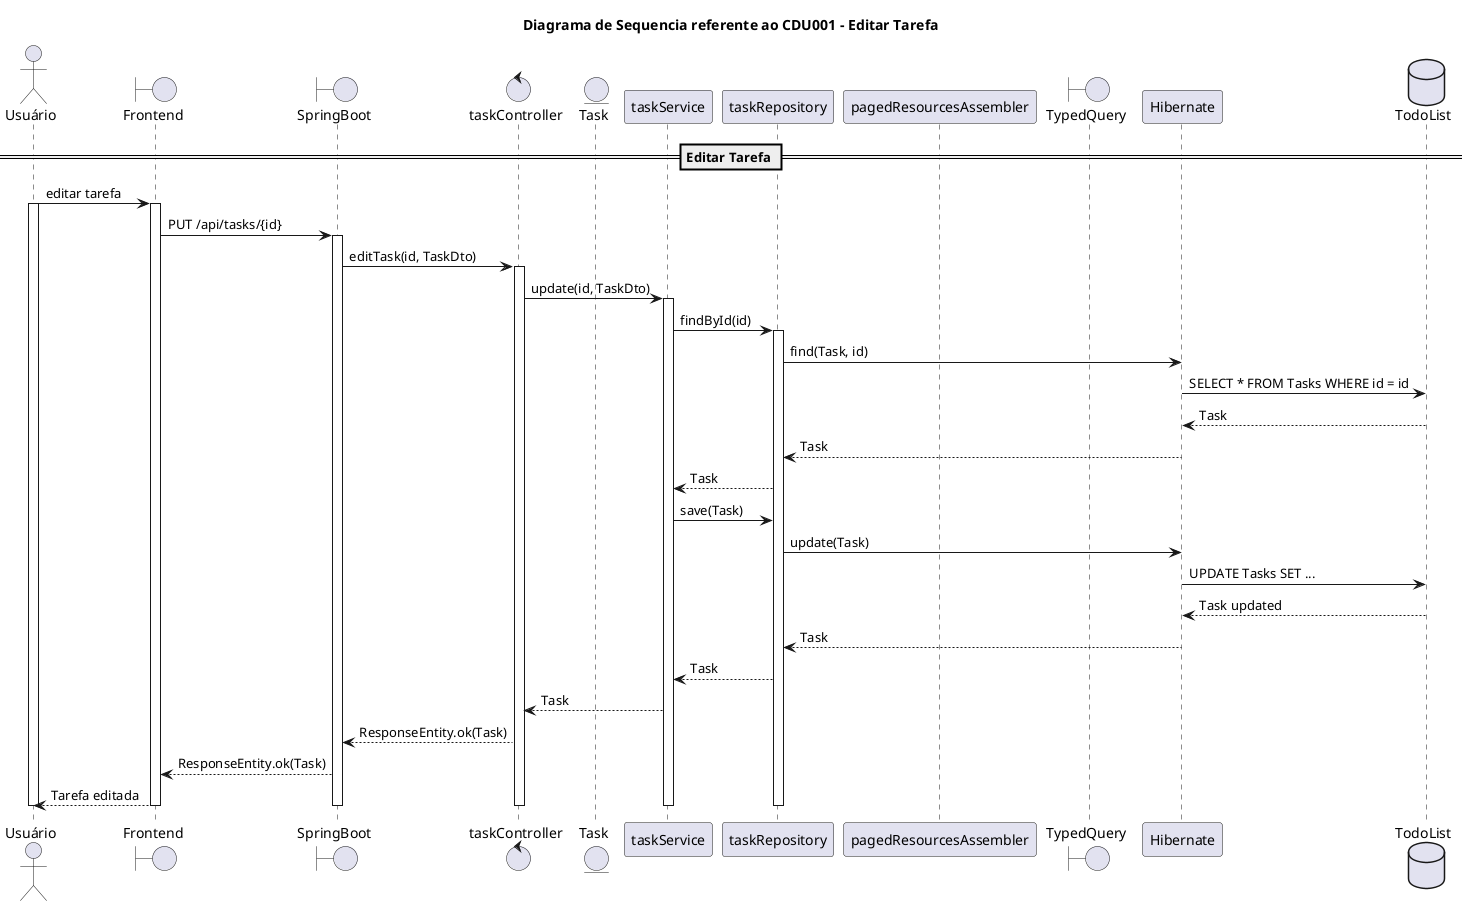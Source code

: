 @startuml
title Diagrama de Sequencia referente ao CDU001 - Editar Tarefa
actor Usuário
boundary Frontend
boundary SpringBoot
control taskController
entity Task
participant taskService
participant taskRepository
participant pagedResourcesAssembler
boundary TypedQuery
participant Hibernate
database TodoList

== Editar Tarefa ==
Usuário -> Frontend: editar tarefa
activate Usuário
activate Frontend
Frontend -> SpringBoot: PUT /api/tasks/{id}
activate SpringBoot
SpringBoot -> taskController: editTask(id, TaskDto)
activate taskController
taskController -> taskService: update(id, TaskDto)
activate taskService
taskService -> taskRepository: findById(id)
activate taskRepository
taskRepository -> Hibernate: find(Task, id)
Hibernate -> TodoList: SELECT * FROM Tasks WHERE id = id
TodoList --> Hibernate: Task
Hibernate --> taskRepository: Task
taskRepository --> taskService: Task
taskService -> taskRepository: save(Task)
taskRepository -> Hibernate: update(Task)
Hibernate -> TodoList: UPDATE Tasks SET ...
TodoList --> Hibernate: Task updated
Hibernate --> taskRepository: Task
taskRepository --> taskService: Task
taskService --> taskController: Task
taskController --> SpringBoot: ResponseEntity.ok(Task)
SpringBoot --> Frontend: ResponseEntity.ok(Task)
Frontend --> Usuário: Tarefa editada
deactivate taskRepository
deactivate taskService
deactivate taskController
deactivate SpringBoot
deactivate Frontend
deactivate Usuário
@enduml